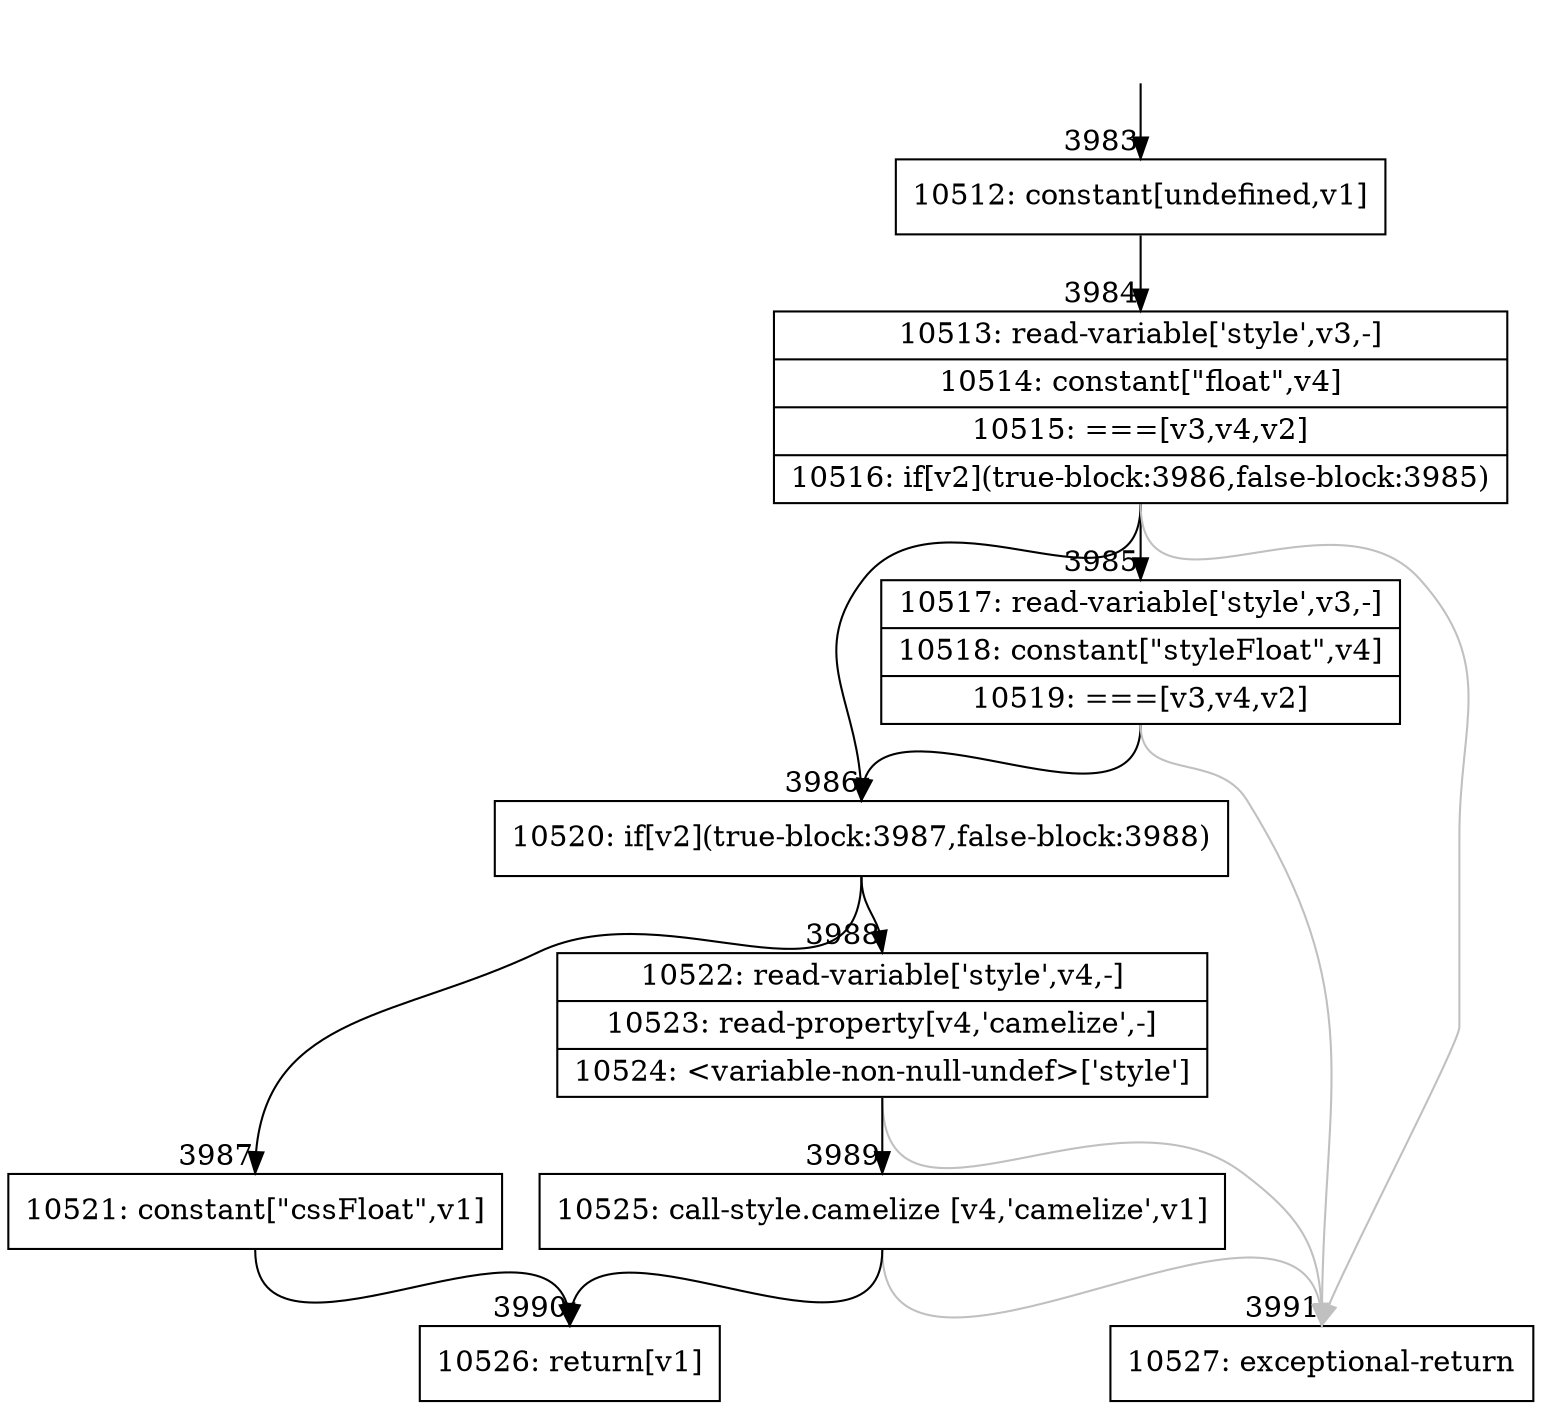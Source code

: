 digraph {
rankdir="TD"
BB_entry339[shape=none,label=""];
BB_entry339 -> BB3983 [tailport=s, headport=n, headlabel="    3983"]
BB3983 [shape=record label="{10512: constant[undefined,v1]}" ] 
BB3983 -> BB3984 [tailport=s, headport=n, headlabel="      3984"]
BB3984 [shape=record label="{10513: read-variable['style',v3,-]|10514: constant[\"float\",v4]|10515: ===[v3,v4,v2]|10516: if[v2](true-block:3986,false-block:3985)}" ] 
BB3984 -> BB3986 [tailport=s, headport=n, headlabel="      3986"]
BB3984 -> BB3985 [tailport=s, headport=n, headlabel="      3985"]
BB3984 -> BB3991 [tailport=s, headport=n, color=gray, headlabel="      3991"]
BB3985 [shape=record label="{10517: read-variable['style',v3,-]|10518: constant[\"styleFloat\",v4]|10519: ===[v3,v4,v2]}" ] 
BB3985 -> BB3986 [tailport=s, headport=n]
BB3985 -> BB3991 [tailport=s, headport=n, color=gray]
BB3986 [shape=record label="{10520: if[v2](true-block:3987,false-block:3988)}" ] 
BB3986 -> BB3987 [tailport=s, headport=n, headlabel="      3987"]
BB3986 -> BB3988 [tailport=s, headport=n, headlabel="      3988"]
BB3987 [shape=record label="{10521: constant[\"cssFloat\",v1]}" ] 
BB3987 -> BB3990 [tailport=s, headport=n, headlabel="      3990"]
BB3988 [shape=record label="{10522: read-variable['style',v4,-]|10523: read-property[v4,'camelize',-]|10524: \<variable-non-null-undef\>['style']}" ] 
BB3988 -> BB3989 [tailport=s, headport=n, headlabel="      3989"]
BB3988 -> BB3991 [tailport=s, headport=n, color=gray]
BB3989 [shape=record label="{10525: call-style.camelize [v4,'camelize',v1]}" ] 
BB3989 -> BB3990 [tailport=s, headport=n]
BB3989 -> BB3991 [tailport=s, headport=n, color=gray]
BB3990 [shape=record label="{10526: return[v1]}" ] 
BB3991 [shape=record label="{10527: exceptional-return}" ] 
//#$~ 3049
}
